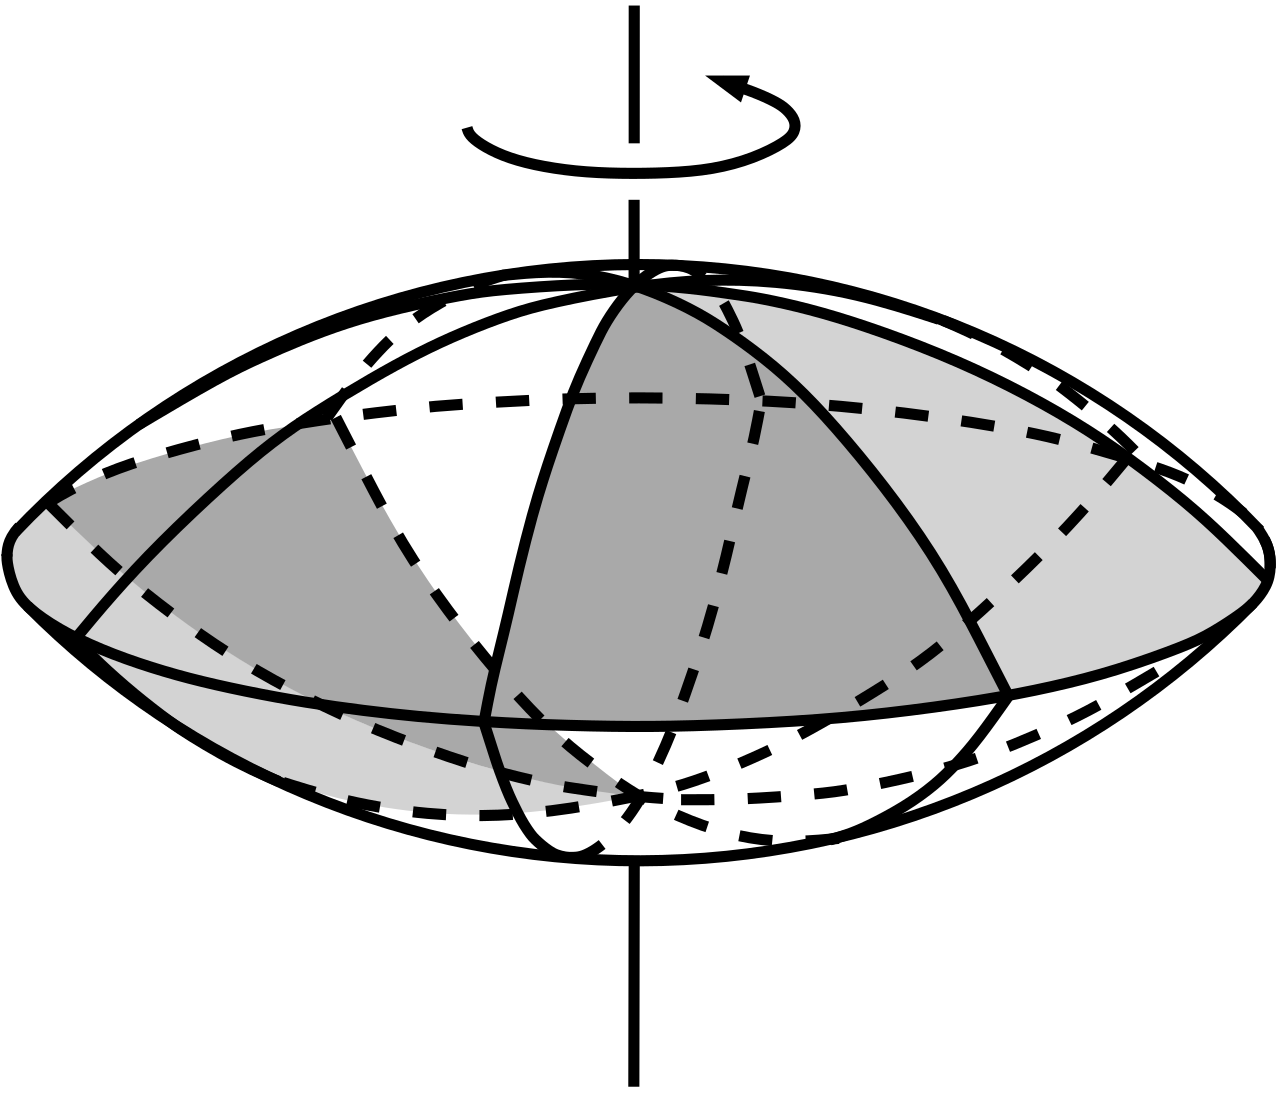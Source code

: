 <?xml version="1.0"?>
<!DOCTYPE ipe SYSTEM "ipe.dtd">
<ipe version="70107" creator="Ipe 7.1.8">
<info created="D:20130415184939" modified="D:20160304171342"/>
<ipestyle name="basic">
<symbol name="arrow/arc(spx)">
<path stroke="sym-stroke" fill="sym-stroke" pen="sym-pen">
0 0 m
-1 0.333 l
-1 -0.333 l
h
</path>
</symbol>
<symbol name="arrow/farc(spx)">
<path stroke="sym-stroke" fill="white" pen="sym-pen">
0 0 m
-1 0.333 l
-1 -0.333 l
h
</path>
</symbol>
<symbol name="mark/circle(sx)" transformations="translations">
<path fill="sym-stroke">
0.6 0 0 0.6 0 0 e
0.4 0 0 0.4 0 0 e
</path>
</symbol>
<symbol name="mark/disk(sx)" transformations="translations">
<path fill="sym-stroke">
0.6 0 0 0.6 0 0 e
</path>
</symbol>
<symbol name="mark/fdisk(sfx)" transformations="translations">
<group>
<path fill="sym-fill">
0.5 0 0 0.5 0 0 e
</path>
<path fill="sym-stroke" fillrule="eofill">
0.6 0 0 0.6 0 0 e
0.4 0 0 0.4 0 0 e
</path>
</group>
</symbol>
<symbol name="mark/box(sx)" transformations="translations">
<path fill="sym-stroke" fillrule="eofill">
-0.6 -0.6 m
0.6 -0.6 l
0.6 0.6 l
-0.6 0.6 l
h
-0.4 -0.4 m
0.4 -0.4 l
0.4 0.4 l
-0.4 0.4 l
h
</path>
</symbol>
<symbol name="mark/square(sx)" transformations="translations">
<path fill="sym-stroke">
-0.6 -0.6 m
0.6 -0.6 l
0.6 0.6 l
-0.6 0.6 l
h
</path>
</symbol>
<symbol name="mark/fsquare(sfx)" transformations="translations">
<group>
<path fill="sym-fill">
-0.5 -0.5 m
0.5 -0.5 l
0.5 0.5 l
-0.5 0.5 l
h
</path>
<path fill="sym-stroke" fillrule="eofill">
-0.6 -0.6 m
0.6 -0.6 l
0.6 0.6 l
-0.6 0.6 l
h
-0.4 -0.4 m
0.4 -0.4 l
0.4 0.4 l
-0.4 0.4 l
h
</path>
</group>
</symbol>
<symbol name="mark/cross(sx)" transformations="translations">
<group>
<path fill="sym-stroke">
-0.43 -0.57 m
0.57 0.43 l
0.43 0.57 l
-0.57 -0.43 l
h
</path>
<path fill="sym-stroke">
-0.43 0.57 m
0.57 -0.43 l
0.43 -0.57 l
-0.57 0.43 l
h
</path>
</group>
</symbol>
<symbol name="arrow/fnormal(spx)">
<path stroke="sym-stroke" fill="white" pen="sym-pen">
0 0 m
-1 0.333 l
-1 -0.333 l
h
</path>
</symbol>
<symbol name="arrow/pointed(spx)">
<path stroke="sym-stroke" fill="sym-stroke" pen="sym-pen">
0 0 m
-1 0.333 l
-0.8 0 l
-1 -0.333 l
h
</path>
</symbol>
<symbol name="arrow/fpointed(spx)">
<path stroke="sym-stroke" fill="white" pen="sym-pen">
0 0 m
-1 0.333 l
-0.8 0 l
-1 -0.333 l
h
</path>
</symbol>
<symbol name="arrow/linear(spx)">
<path stroke="sym-stroke" pen="sym-pen">
-1 0.333 m
0 0 l
-1 -0.333 l
</path>
</symbol>
<symbol name="arrow/fdouble(spx)">
<path stroke="sym-stroke" fill="white" pen="sym-pen">
0 0 m
-1 0.333 l
-1 -0.333 l
h
-1 0 m
-2 0.333 l
-2 -0.333 l
h
</path>
</symbol>
<symbol name="arrow/double(spx)">
<path stroke="sym-stroke" fill="sym-stroke" pen="sym-pen">
0 0 m
-1 0.333 l
-1 -0.333 l
h
-1 0 m
-2 0.333 l
-2 -0.333 l
h
</path>
</symbol>
<pen name="heavier" value="0.8"/>
<pen name="fat" value="1.2"/>
<pen name="ultrafat" value="2"/>
<symbolsize name="large" value="5"/>
<symbolsize name="small" value="2"/>
<symbolsize name="tiny" value="1.1"/>
<arrowsize name="large" value="10"/>
<arrowsize name="small" value="5"/>
<arrowsize name="tiny" value="3"/>
<color name="red" value="1 0 0"/>
<color name="green" value="0 1 0"/>
<color name="blue" value="0 0 1"/>
<color name="yellow" value="1 1 0"/>
<color name="orange" value="1 0.647 0"/>
<color name="gold" value="1 0.843 0"/>
<color name="purple" value="0.627 0.125 0.941"/>
<color name="gray" value="0.745"/>
<color name="brown" value="0.647 0.165 0.165"/>
<color name="navy" value="0 0 0.502"/>
<color name="pink" value="1 0.753 0.796"/>
<color name="seagreen" value="0.18 0.545 0.341"/>
<color name="turquoise" value="0.251 0.878 0.816"/>
<color name="violet" value="0.933 0.51 0.933"/>
<color name="darkblue" value="0 0 0.545"/>
<color name="darkcyan" value="0 0.545 0.545"/>
<color name="darkgray" value="0.663"/>
<color name="darkgreen" value="0 0.392 0"/>
<color name="darkmagenta" value="0.545 0 0.545"/>
<color name="darkorange" value="1 0.549 0"/>
<color name="darkred" value="0.545 0 0"/>
<color name="lightblue" value="0.678 0.847 0.902"/>
<color name="lightcyan" value="0.878 1 1"/>
<color name="lightgray" value="0.827"/>
<color name="lightgreen" value="0.565 0.933 0.565"/>
<color name="lightyellow" value="1 1 0.878"/>
<dashstyle name="dashed" value="[4] 0"/>
<dashstyle name="dotted" value="[1 3] 0"/>
<dashstyle name="dash dotted" value="[4 2 1 2] 0"/>
<dashstyle name="dash dot dotted" value="[4 2 1 2 1 2] 0"/>
<textsize name="large" value="\large"/>
<textsize name="small" value="\small"/>
<textsize name="tiny" value="\tiny"/>
<textsize name="Large" value="\Large"/>
<textsize name="LARGE" value="\LARGE"/>
<textsize name="huge" value="\huge"/>
<textsize name="Huge" value="\Huge"/>
<textsize name="footnote" value="\footnotesize"/>
<textstyle name="center" begin="\begin{center}" end="\end{center}"/>
<textstyle name="itemize" begin="\begin{itemize}" end="\end{itemize}"/>
<textstyle name="item" begin="\begin{itemize}\item{}" end="\end{itemize}"/>
<gridsize name="4 pts" value="4"/>
<gridsize name="8 pts (~3 mm)" value="8"/>
<gridsize name="16 pts (~6 mm)" value="16"/>
<gridsize name="32 pts (~12 mm)" value="32"/>
<gridsize name="10 pts (~3.5 mm)" value="10"/>
<gridsize name="20 pts (~7 mm)" value="20"/>
<gridsize name="14 pts (~5 mm)" value="14"/>
<gridsize name="28 pts (~10 mm)" value="28"/>
<gridsize name="56 pts (~20 mm)" value="56"/>
<anglesize name="90 deg" value="90"/>
<anglesize name="60 deg" value="60"/>
<anglesize name="45 deg" value="45"/>
<anglesize name="30 deg" value="30"/>
<anglesize name="22.5 deg" value="22.5"/>
<tiling name="falling" angle="-60" step="4" width="1"/>
<tiling name="rising" angle="30" step="4" width="1"/>
</ipestyle>
<ipestyle name="prueba">
<symbol name="arrow/arc(spx)">
<path stroke="sym-stroke" fill="sym-stroke" pen="sym-pen">
0 0 m
-1 0.333 l
-1 -0.333 l
h
</path>
</symbol>
<symbol name="arrow/farc(spx)">
<path stroke="sym-stroke" fill="white" pen="sym-pen">
0 0 m
-1 0.333 l
-1 -0.333 l
h
</path>
</symbol>
<symbol name="mark/circle(sx)" transformations="translations">
<path fill="sym-stroke">
0.6 0 0 0.6 0 0 e
0.4 0 0 0.4 0 0 e
</path>
</symbol>
<symbol name="mark/disk(sx)" transformations="translations">
<path fill="sym-stroke">
0.6 0 0 0.6 0 0 e
</path>
</symbol>
<symbol name="mark/fdisk(sfx)" transformations="translations">
<group>
<path fill="sym-fill">
0.5 0 0 0.5 0 0 e
</path>
<path fill="sym-stroke" fillrule="eofill">
0.6 0 0 0.6 0 0 e
0.4 0 0 0.4 0 0 e
</path>
</group>
</symbol>
<symbol name="mark/box(sx)" transformations="translations">
<path fill="sym-stroke" fillrule="eofill">
-0.6 -0.6 m
0.6 -0.6 l
0.6 0.6 l
-0.6 0.6 l
h
-0.4 -0.4 m
0.4 -0.4 l
0.4 0.4 l
-0.4 0.4 l
h
</path>
</symbol>
<symbol name="mark/square(sx)" transformations="translations">
<path fill="sym-stroke">
-0.6 -0.6 m
0.6 -0.6 l
0.6 0.6 l
-0.6 0.6 l
h
</path>
</symbol>
<symbol name="mark/fsquare(sfx)" transformations="translations">
<group>
<path fill="sym-fill">
-0.5 -0.5 m
0.5 -0.5 l
0.5 0.5 l
-0.5 0.5 l
h
</path>
<path fill="sym-stroke" fillrule="eofill">
-0.6 -0.6 m
0.6 -0.6 l
0.6 0.6 l
-0.6 0.6 l
h
-0.4 -0.4 m
0.4 -0.4 l
0.4 0.4 l
-0.4 0.4 l
h
</path>
</group>
</symbol>
<symbol name="mark/cross(sx)" transformations="translations">
<group>
<path fill="sym-stroke">
-0.43 -0.57 m
0.57 0.43 l
0.43 0.57 l
-0.57 -0.43 l
h
</path>
<path fill="sym-stroke">
-0.43 0.57 m
0.57 -0.43 l
0.43 -0.57 l
-0.57 0.43 l
h
</path>
</group>
</symbol>
<symbol name="arrow/fnormal(spx)">
<path stroke="sym-stroke" fill="white" pen="sym-pen">
0 0 m
-1 0.333 l
-1 -0.333 l
h
</path>
</symbol>
<symbol name="arrow/pointed(spx)">
<path stroke="sym-stroke" fill="sym-stroke" pen="sym-pen">
0 0 m
-1 0.333 l
-0.8 0 l
-1 -0.333 l
h
</path>
</symbol>
<symbol name="arrow/fpointed(spx)">
<path stroke="sym-stroke" fill="white" pen="sym-pen">
0 0 m
-1 0.333 l
-0.8 0 l
-1 -0.333 l
h
</path>
</symbol>
<symbol name="arrow/linear(spx)">
<path stroke="sym-stroke" pen="sym-pen">
-1 0.333 m
0 0 l
-1 -0.333 l
</path>
</symbol>
<symbol name="arrow/fdouble(spx)">
<path stroke="sym-stroke" fill="white" pen="sym-pen">
0 0 m
-1 0.333 l
-1 -0.333 l
h
-1 0 m
-2 0.333 l
-2 -0.333 l
h
</path>
</symbol>
<symbol name="arrow/double(spx)">
<path stroke="sym-stroke" fill="sym-stroke" pen="sym-pen">
0 0 m
-1 0.333 l
-1 -0.333 l
h
-1 0 m
-2 0.333 l
-2 -0.333 l
h
</path>
</symbol>
<pen name="heavier" value="0.8"/>
<pen name="fat" value="1.2"/>
<pen name="ultrafat" value="2"/>
<symbolsize name="large" value="5"/>
<symbolsize name="small" value="2"/>
<symbolsize name="tiny" value="1.1"/>
<arrowsize name="large" value="10"/>
<arrowsize name="small" value="5"/>
<arrowsize name="tiny" value="3"/>
<color name="red" value="1 0 0"/>
<color name="green" value="0 1 0"/>
<color name="blue" value="0 0 1"/>
<color name="yellow" value="1 1 0"/>
<color name="orange" value="1 0.647 0"/>
<color name="gold" value="1 0.843 0"/>
<color name="purple" value="0.627 0.125 0.941"/>
<color name="gray" value="0.745"/>
<color name="brown" value="0.647 0.165 0.165"/>
<color name="navy" value="0 0 0.502"/>
<color name="pink" value="1 0.753 0.796"/>
<color name="seagreen" value="0.18 0.545 0.341"/>
<color name="turquoise" value="0.251 0.878 0.816"/>
<color name="violet" value="0.933 0.51 0.933"/>
<color name="darkblue" value="0 0 0.545"/>
<color name="darkcyan" value="0 0.545 0.545"/>
<color name="darkgray" value="0.663"/>
<color name="darkgreen" value="0 0.392 0"/>
<color name="darkmagenta" value="0.545 0 0.545"/>
<color name="darkorange" value="1 0.549 0"/>
<color name="darkred" value="0.545 0 0"/>
<color name="lightblue" value="0.678 0.847 0.902"/>
<color name="lightcyan" value="0.878 1 1"/>
<color name="lightgray" value="0.827"/>
<color name="lightgreen" value="0.565 0.933 0.565"/>
<color name="lightyellow" value="1 1 0.878"/>
<color name="gray7" value="0.87"/>
<color name="azul" value="0.237 0.659 0.659"/>
<color name="amarillo" value="0.957 0.969 0.714"/>
<dashstyle name="dashed" value="[4] 0"/>
<dashstyle name="dotted" value="[1 3] 0"/>
<dashstyle name="dash dotted" value="[4 2 1 2] 0"/>
<dashstyle name="dash dot dotted" value="[4 2 1 2 1 2] 0"/>
<dashstyle name="medium dashed" value="[8] 0"/>
<dashstyle name="large dashed" value="[12] 0"/>
<dashstyle name="Large dashed" value="[16] 0"/>
<dashstyle name="large dotted" value="[2 4] 0"/>
<textsize name="large" value="\large"/>
<textsize name="small" value="\small"/>
<textsize name="tiny" value="\tiny"/>
<textsize name="Large" value="\Large"/>
<textsize name="LARGE" value="\LARGE"/>
<textsize name="huge" value="\huge"/>
<textsize name="Huge" value="\Huge"/>
<textsize name="footnote" value="\footnotesize"/>
<textstyle name="center" begin="\begin{center}" end="\end{center}"/>
<textstyle name="itemize" begin="\begin{itemize}" end="\end{itemize}"/>
<textstyle name="item" begin="\begin{itemize}\item{}" end="\end{itemize}"/>
<gridsize name="4 pts" value="4"/>
<gridsize name="8 pts (~3 mm)" value="8"/>
<gridsize name="16 pts (~6 mm)" value="16"/>
<gridsize name="32 pts (~12 mm)" value="32"/>
<gridsize name="10 pts (~3.5 mm)" value="10"/>
<gridsize name="20 pts (~7 mm)" value="20"/>
<gridsize name="14 pts (~5 mm)" value="14"/>
<gridsize name="28 pts (~10 mm)" value="28"/>
<gridsize name="56 pts (~20 mm)" value="56"/>
<anglesize name="90 deg" value="90"/>
<anglesize name="60 deg" value="60"/>
<anglesize name="45 deg" value="45"/>
<anglesize name="30 deg" value="30"/>
<anglesize name="22.5 deg" value="22.5"/>
<opacity name="10%" value="0.1"/>
<opacity name="20%" value="0.2"/>
<opacity name="30%" value="0.3"/>
<opacity name="40%" value="0.4"/>
<opacity name="50%" value="0.5"/>
<opacity name="60%" value="0.6"/>
<opacity name="70%" value="0.7"/>
<opacity name="80%" value="0.8"/>
<opacity name="90%" value="0.9"/>
<tiling name="falling" angle="-60" step="4" width="1"/>
<tiling name="rising" angle="30" step="4" width="1"/>
</ipestyle>
<page>
<layer name="alpha"/>
<view layers="alpha" active="alpha"/>
<path layer="alpha" fill="lightgray">
287.988 298.507
271.555 299.814
246.729 304.413
221.137 311.851
193.897 322.036
175.198 330.409
151 343.262
133.588 354.58
113.322 369.215
97.9043 382.559
79.0284 400.491
77.1586 404.112
66.132 394.908
61.5271 386.673
62.0212 378.94
71.2249 364.159
79.5019 355.963
90.3414 346.49
100.619 338.284
113.275 329.108
133.663 315.881
154.141 304.936
175.08 298.494
185.457 295.888
201.187 293.031
218.25 291.264
238.313 291.03
261.595 293.182
286.402 297.582 u
</path>
<path fill="darkgray">
289.243 297.015
273.771 308.108
252.094 326.802
240.31 339.632
224.255 359.301
209.087 380.572
195.784 403.177
183.723 426.404
180.217 433.267
180.217 433.267
156.181 430.261
133.395 425.37
106.021 417.472
89.6186 410.858
75.7244 403.793
75.7244 403.793
84.698 394.859
100.896 379.535
117.623 365.875
135.881 352.708
154.528 341.234
171.71 332.116
186.128 325.361
206.337 317.128
232.06 308.368
256.805 302.207
270.435 299.975
287.729 297.847 u
</path>
<path stroke="black" fill="lightgray">
421.754 333.748
439.42 337.768
460.377 343.333
482.39 350.97
495.071 356.855
507.476 364.89
515.754 375.002
515.754 375.002
501.528 389.075
480.731 407.538
454.247 426.995
427.77 442.595
398.3 456.475
375.969 465.023
351.941 472.573
323.52 478.482
296.427 481.584
289.985 480.709
289.985 480.709
302.422 475.558
311.688 470.752
328.1 459.816
343.412 447.225
356.571 433.362
374.561 411.715
389.315 391.406
399.363 375.64
410.696 355.655
418.474 339.82
421.516 334.582 u
</path>
<path stroke="black" fill="darkgray">
421.838 333.952
405.968 331.502
371.654 327.108
334.087 324.277
306.71 323.201
276.925 323.06
252.679 323.739
233.097 324.715
233.097 324.715
236.517 341.685
241.009 360.253
248.127 390.105
254.852 413.545
262.128 434.791
268.391 450.626
276.618 467.656
283.933 478.068
287.492 481.096
287.492 481.096
305.05 474.291
318.995 466.194
340.455 449.892
354.88 435.672
371.385 416.391
392.077 388.209
405.701 365.149
421.579 333.5
421.856 333.892 u
</path>
<path stroke="black" pen="4">
64.0895 392.774 m
309.37 0 0 -309.37 288.571 179.894 512.426 393.433 a
</path>
<path stroke="black" dash="large dashed" pen="4">
301.09 488.999 m
303.35 488.999
306.919 488.126
309.373 486.69
311.977 484.734
314.577 482.36
315.868 480.939
318.488 477.137
320.65 473.138
322.738 468.899
324.608 464.74
327.488 457.095
329.066 452.244
330.911 446.456
332.887 440.257 s
</path>
<path stroke="black" pen="4">
301.178 489.028 m
298.185 488.94
294.072 487.114
288.603 483.222
282.747 476.997
276.929 468.593
273.526 461.806
267.094 447.999
263.299 438.25
257.473 421.58
254.39 412.225
250.651 400.038
245.546 380.141
241.64 362.705
238.508 349.943
235.571 338.024
233.072 324.585 s
</path>
<path stroke="black" pen="4">
421.863 333.903 m
411.671 353.868
398.319 379.358
381.73 403.635
363.523 426.293
347.94 443.435
333.915 455.759
319.055 466.377
307.58 473.398
289.849 481.288
272.638 485.807
256.297 486.985
239.028 485.271 s
</path>
<path stroke="black" dash="large dashed" pen="4">
240.569 485.517 m
234.324 483.658
227.633 481.007
213.791 473.761
202.527 465.584
195.052 458.17
187.219 449.22
176.285 433.737 s
</path>
<path stroke="black" pen="4">
85.9938 354.575 m
98.7994 370.036
116.058 388.71
140.163 411.422
157.161 425.787
172.258 436.072
192.954 448.53
209.37 457.538
225.128 464.85
242.722 471.626
256.64 475.528
287.509 481.557
312.758 483.996
337.187 483.493
367.293 479.081
396.703 469.596 s
</path>
<path stroke="black" dash="large dashed" pen="4">
398.332 469.138 m
407.548 465.17
419.395 459.145
430.242 452.569
436.919 448.223
450.565 437.689
463.494 426.197
471.527 417.703 s
</path>
<path stroke="black" pen="4">
515.754 375.002 m
500.374 390.372
486.163 403.52
464.849 419.956
446.184 432.545
422.456 445.747
396.981 457.419
369.853 467.389
349.808 473.387
332.331 477.218
322.721 478.593
307.229 480.848
287.224 482.24
287.224 482.24 s
</path>
<path stroke="black" pen="4">
287.459 482.226 m
267.236 482.282
238.307 480.232
226.087 478.608
202.15 473.589
183.317 468.337
166.665 462.057
152.8 455.969
138.357 449.194
108.769 431.634 s
</path>
<path stroke="black" pen="4">
61.3184 385.011 m
61.2703 381.284
64.1856 370.612
70.9869 363.825
82.8791 356.174
99.2708 348.826
118.108 342.572
135.465 338.057
158.525 333.33
179.82 329.945
199.648 327.478
219.043 325.619
247.319 323.785
280.131 322.851
306.167 322.985
345.789 324.691
377.549 327.472
412.447 332.245
437.817 337.151
460.587 342.995
485.627 351.955
494.721 356.361
506.735 364.206
511.296 368.494
515.754 375.002
516.328 382.407
515.308 388.529
511.382 394.522 s
</path>
<path stroke="black" dash="large dashed" pen="4">
61.3084 384.203 m
61.669 389.547
66.0486 395.796
75.6996 403.817
92.6005 412.657
109.655 419.02
136.569 426.387
153.528 429.936
179.726 434.229
208.84 437.655
222.543 438.85
252.748 440.643
276.196 441.289
301.345 441.285
327.44 440.517
343.96 439.616
360.418 438.382
383.777 436.006
409.679 432.397
427.585 429.187
443.696 425.679
474.65 416.6
485.886 412.119
497.021 406.551
507.023 399.578
511.238 395.317
515.513 387.985
516.197 382.276
516.074 379.995 s
</path>
<path stroke="black" pen="4">
509.86 367.29 m
-309.929 0 0 309.929 288.814 584.534 68.6586 366.387 a
</path>
<path matrix="-1 0 0 -1 565.871 764.812" stroke="black" pen="4">
301.09 488.999 m
303.35 488.999
306.919 488.126
309.373 486.69
311.977 484.734
314.577 482.36
315.868 480.939
318.488 477.137
320.65 473.138
322.738 468.899
324.608 464.74
327.488 457.095
329.066 452.244
330.911 446.456
332.887 440.257 s
</path>
<path matrix="-1 0 0 -1 565.959 764.842" stroke="black" dash="large dashed" pen="4">
301.178 489.028 m
298.185 488.94
294.072 487.114
288.603 483.222
282.747 476.997
276.929 468.593
273.526 461.806
267.094 447.999
263.299 438.25
257.473 421.58
254.39 412.225
250.651 400.038
245.546 380.141
241.64 362.705
238.508 349.943
235.571 338.024
233.072 324.585 s
</path>
<path matrix="-1 0 0 -1 601.589 768.132" stroke="black" dash="large dashed" pen="4">
421.863 333.903 m
411.671 353.868
398.319 379.358
381.73 403.635
363.523 426.293
347.94 443.435
333.915 455.759
319.055 466.377
307.58 473.398
289.849 481.288
272.638 485.807
256.297 486.985
239.028 485.271 s
</path>
<path matrix="-1 0 0 -1 598.148 767.639" stroke="black" pen="4">
240.569 485.517 m
234.324 483.658
227.633 481.007
213.791 473.761
202.527 465.584
195.052 458.17
187.219 449.22
176.285 433.737 s
</path>
<path matrix="-1 0 0 -1 550.843 774.532" stroke="black" dash="large dashed" pen="4">
85.9938 354.575 m
98.7994 370.036
116.058 388.71
140.163 411.422
157.161 425.787
172.258 436.072
192.954 448.53
209.37 457.538
225.128 464.85
242.722 471.626
256.64 475.528
287.509 481.557
312.758 483.996
337.187 483.493
367.293 479.081
396.703 469.596 s
</path>
<path matrix="-1 0 0 -1 557.521 772.279" stroke="black" pen="4">
398.332 469.138 m
407.548 465.17
419.395 459.145
430.242 452.569
436.919 448.223
450.565 437.689
463.494 426.197
471.527 417.703 s
</path>
<path matrix="-1 0 0 -1 591.454 778.82" stroke="black" dash="large dashed" pen="4">
515.754 375.002 m
500.374 390.372
486.163 403.52
464.849 419.956
446.184 432.545
422.456 445.747
396.981 457.419
369.853 467.389
349.808 473.387
332.331 477.218
322.721 478.593
307.229 480.848
287.224 482.24
287.224 482.24 s
</path>
<path matrix="-1 0 0 -1 591.454 778.82" stroke="black" dash="large dashed" pen="4">
287.459 482.226 m
267.236 482.282
238.307 480.232
226.087 478.608
202.15 473.589
183.317 468.337
166.665 462.057
152.8 455.969
138.357 449.194
108.769 431.634 s
</path>
<path matrix="1 0 0 1 -4.87309 -31.3766" stroke="black" pen="4">
292.008 613.869 m
291.996 564.263 l
</path>
<path matrix="1 0 0 1 -4.87309 -31.3766" stroke="black" pen="4">
291.957 543.95 m
291.962 512.774 l
</path>
<path matrix="1 0 0 1 -4.87309 -31.3766" stroke="black" pen="4" join="0" arrow="normal/normal">
231.798 569.915 m
232.534 567.336
236.402 564.021
244.321 559.786
255.555 556.471
270.841 554.076
286.679 553.34
304.174 553.524
320.381 554.813
335.114 558.865
346.716 564.758
350.031 568.441
350.031 572.677
346.9 576.545
343.217 579.123
335.114 582.806
323.512 586.674 s
</path>
<path stroke="black" pen="4">
287.135 274.033 m
286.988 193.264 l
</path>
</page>
</ipe>
